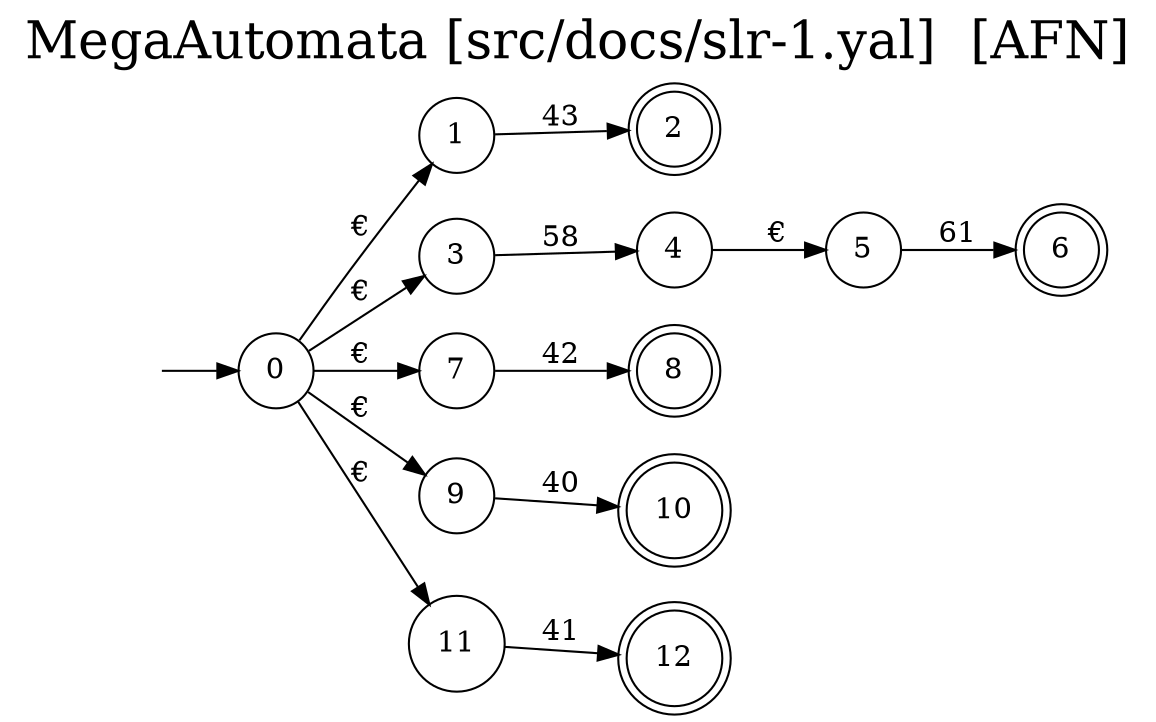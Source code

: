 digraph "Resultado Automata AFN" {
	label = "MegaAutomata [src/docs/slr-1.yal]  [AFN]"
	labelloc  =  t
	fontsize  = 25
	rankdir=LR size="8,5"
	node [shape=doublecircle]
	2
	6
	8
	10
	12
	node [shape=circle]
	0
	node [shape=none]
	""
	""-> 0 [label=""]
	node [shape=circle]
	1 -> 2[label="43"]
	0 -> 1[label="€"]
	3 -> 4[label="58"]
	5 -> 6[label="61"]
	4 -> 5[label="€"]
	0 -> 3[label="€"]
	7 -> 8[label="42"]
	0 -> 7[label="€"]
	9 -> 10[label="40"]
	0 -> 9[label="€"]
	11 -> 12[label="41"]
	0 -> 11[label="€"]
}